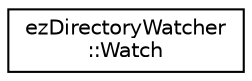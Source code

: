 digraph "Graphical Class Hierarchy"
{
 // LATEX_PDF_SIZE
  edge [fontname="Helvetica",fontsize="10",labelfontname="Helvetica",labelfontsize="10"];
  node [fontname="Helvetica",fontsize="10",shape=record];
  rankdir="LR";
  Node0 [label="ezDirectoryWatcher\l::Watch",height=0.2,width=0.4,color="black", fillcolor="white", style="filled",URL="$d0/dd2/structez_directory_watcher_1_1_watch.htm",tooltip="What to watch out for."];
}
